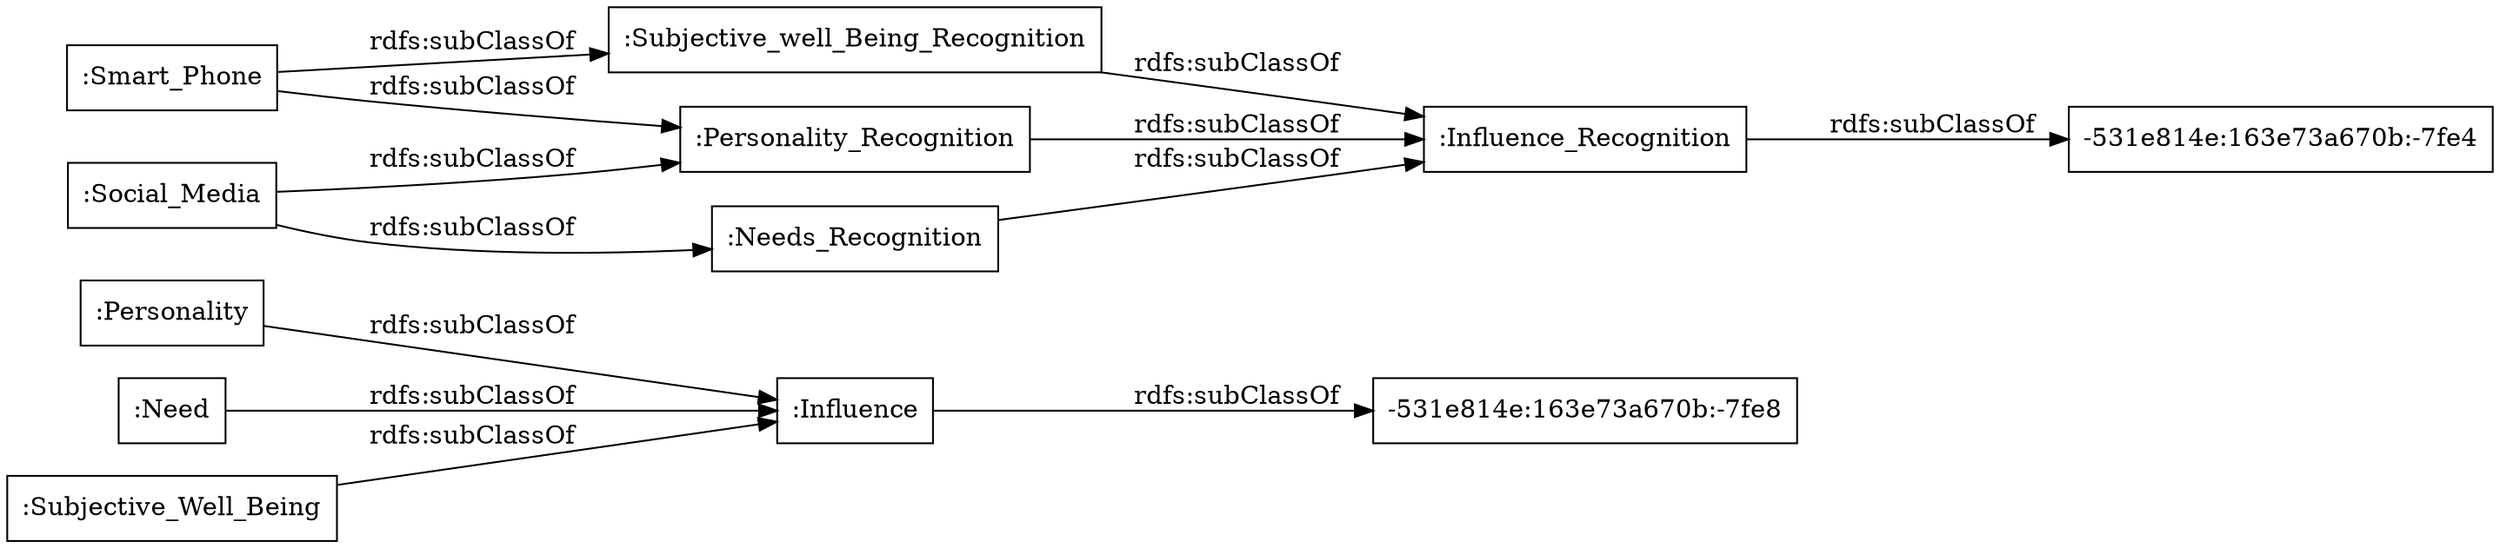digraph ar2dtool_diagram { 
rankdir=LR;
size="1000"
node [shape = rectangle, color="black"]; "-531e814e:163e73a670b:-7fe8" ":Personality" ":Need" ":Needs_Recognition" ":Subjective_Well_Being" "-531e814e:163e73a670b:-7fe4" ":Subjective_well_Being_Recognition" ":Personality_Recognition" ":Influence" ":Smart_Phone" ":Social_Media" ":Influence_Recognition" ; /*classes style*/
	":Influence" -> "-531e814e:163e73a670b:-7fe8" [ label = "rdfs:subClassOf" ];
	":Subjective_well_Being_Recognition" -> ":Influence_Recognition" [ label = "rdfs:subClassOf" ];
	":Subjective_Well_Being" -> ":Influence" [ label = "rdfs:subClassOf" ];
	":Need" -> ":Influence" [ label = "rdfs:subClassOf" ];
	":Needs_Recognition" -> ":Influence_Recognition" [ label = "rdfs:subClassOf" ];
	":Social_Media" -> ":Personality_Recognition" [ label = "rdfs:subClassOf" ];
	":Social_Media" -> ":Needs_Recognition" [ label = "rdfs:subClassOf" ];
	":Personality_Recognition" -> ":Influence_Recognition" [ label = "rdfs:subClassOf" ];
	":Personality" -> ":Influence" [ label = "rdfs:subClassOf" ];
	":Influence_Recognition" -> "-531e814e:163e73a670b:-7fe4" [ label = "rdfs:subClassOf" ];
	":Smart_Phone" -> ":Subjective_well_Being_Recognition" [ label = "rdfs:subClassOf" ];
	":Smart_Phone" -> ":Personality_Recognition" [ label = "rdfs:subClassOf" ];

}
